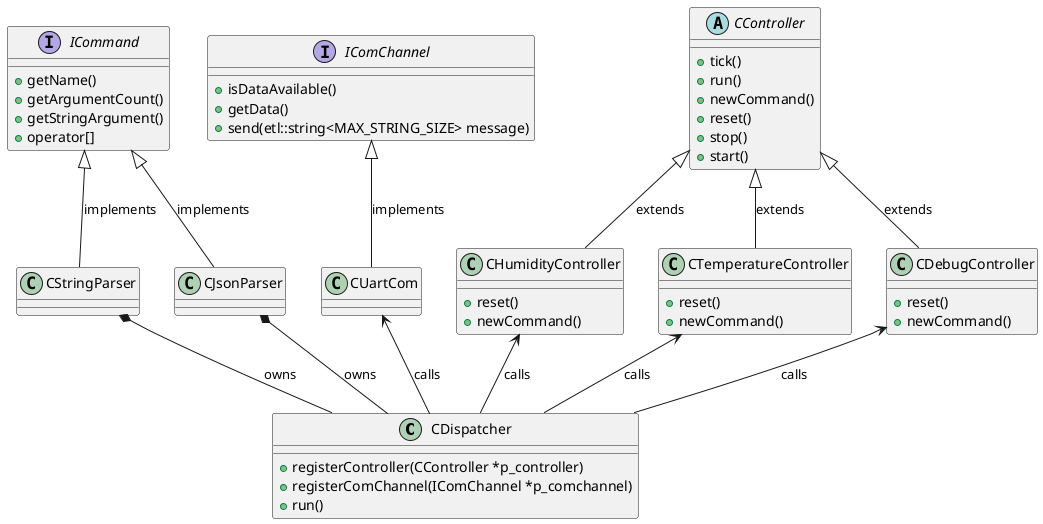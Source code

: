 @startuml Architecture
class CDispatcher{
    + {method} registerController(CController *p_controller)
    + {method} registerComChannel(IComChannel *p_comchannel)
    + {method} run()
}

abstract CController{
    + {method} tick()
    + {method} run()
    + {method} newCommand()
    + {method} reset()
    + {method} stop()
    + {method} start()

}
class CDebugController{
    + {method} reset()
    + {method} newCommand()
}
class CTemperatureController{
    + {method} reset()
    + {method} newCommand()
}
class CHumidityController{
    + {method} reset()
    + {method} newCommand()
}
CController <|-- CTemperatureController : extends
CController <|-- CHumidityController : extends
CController <|-- CDebugController : extends

interface IComChannel{
    + {method} isDataAvailable()
    + {method} getData()
    + {method} send(etl::string<MAX_STRING_SIZE> message)
}
class CUartCom
IComChannel <|-- CUartCom : implements

interface ICommand{
    + {method} getName()
    + {method} getArgumentCount()
    + {method} getStringArgument()
    + {method} operator[]
}
class CStringParser
class CJsonParser
ICommand <|-- CStringParser : implements 
ICommand <|-- CJsonParser : implements

CDispatcher -u-> CDebugController : calls
CDispatcher -u-> CTemperatureController : calls
CDispatcher -u-> CHumidityController : calls
CDispatcher -u-> CUartCom : calls
CDispatcher -u-* CJsonParser : owns
CDispatcher -u-* CStringParser : owns
@enduml
